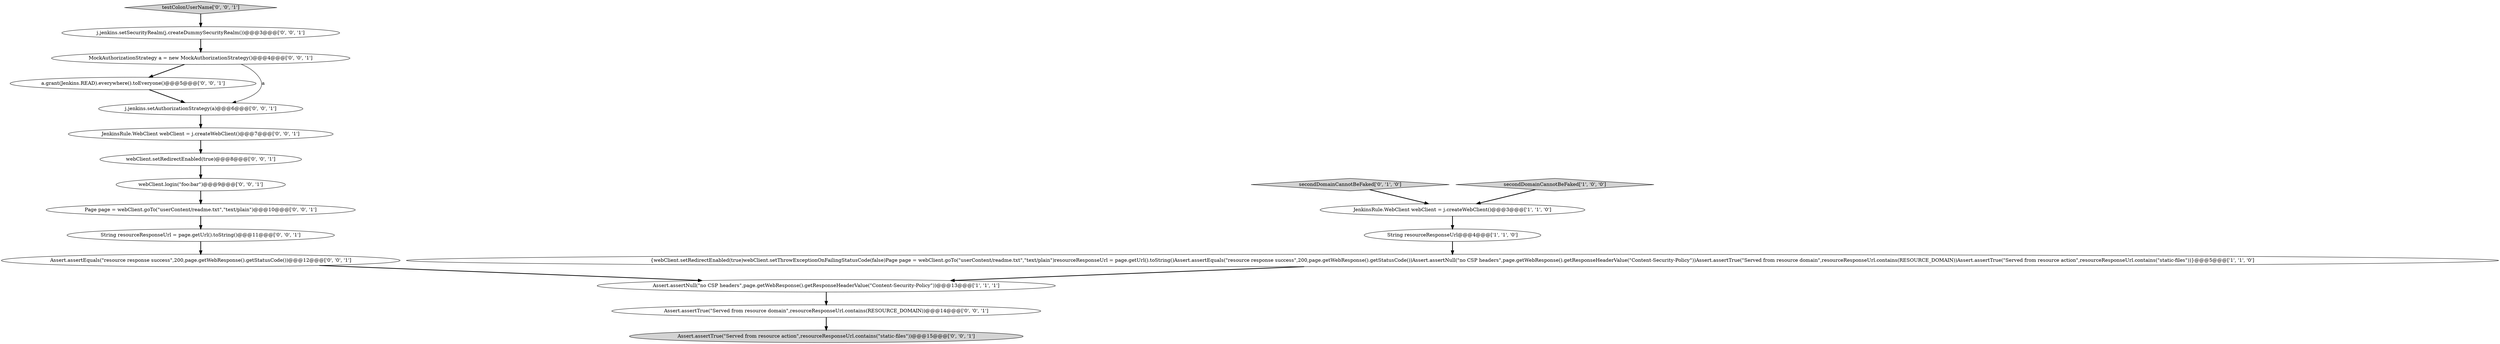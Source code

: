 digraph {
0 [style = filled, label = "String resourceResponseUrl@@@4@@@['1', '1', '0']", fillcolor = white, shape = ellipse image = "AAA0AAABBB1BBB"];
10 [style = filled, label = "MockAuthorizationStrategy a = new MockAuthorizationStrategy()@@@4@@@['0', '0', '1']", fillcolor = white, shape = ellipse image = "AAA0AAABBB3BBB"];
3 [style = filled, label = "Assert.assertNull(\"no CSP headers\",page.getWebResponse().getResponseHeaderValue(\"Content-Security-Policy\"))@@@13@@@['1', '1', '1']", fillcolor = white, shape = ellipse image = "AAA0AAABBB1BBB"];
12 [style = filled, label = "Assert.assertTrue(\"Served from resource action\",resourceResponseUrl.contains(\"static-files\"))@@@15@@@['0', '0', '1']", fillcolor = lightgray, shape = ellipse image = "AAA0AAABBB3BBB"];
13 [style = filled, label = "Page page = webClient.goTo(\"userContent/readme.txt\",\"text/plain\")@@@10@@@['0', '0', '1']", fillcolor = white, shape = ellipse image = "AAA0AAABBB3BBB"];
16 [style = filled, label = "webClient.login(\"foo:bar\")@@@9@@@['0', '0', '1']", fillcolor = white, shape = ellipse image = "AAA0AAABBB3BBB"];
11 [style = filled, label = "webClient.setRedirectEnabled(true)@@@8@@@['0', '0', '1']", fillcolor = white, shape = ellipse image = "AAA0AAABBB3BBB"];
5 [style = filled, label = "secondDomainCannotBeFaked['0', '1', '0']", fillcolor = lightgray, shape = diamond image = "AAA0AAABBB2BBB"];
2 [style = filled, label = "JenkinsRule.WebClient webClient = j.createWebClient()@@@3@@@['1', '1', '0']", fillcolor = white, shape = ellipse image = "AAA0AAABBB1BBB"];
8 [style = filled, label = "Assert.assertTrue(\"Served from resource domain\",resourceResponseUrl.contains(RESOURCE_DOMAIN))@@@14@@@['0', '0', '1']", fillcolor = white, shape = ellipse image = "AAA0AAABBB3BBB"];
1 [style = filled, label = "{webClient.setRedirectEnabled(true)webClient.setThrowExceptionOnFailingStatusCode(false)Page page = webClient.goTo(\"userContent/readme.txt\",\"text/plain\")resourceResponseUrl = page.getUrl().toString()Assert.assertEquals(\"resource response success\",200,page.getWebResponse().getStatusCode())Assert.assertNull(\"no CSP headers\",page.getWebResponse().getResponseHeaderValue(\"Content-Security-Policy\"))Assert.assertTrue(\"Served from resource domain\",resourceResponseUrl.contains(RESOURCE_DOMAIN))Assert.assertTrue(\"Served from resource action\",resourceResponseUrl.contains(\"static-files\"))}@@@5@@@['1', '1', '0']", fillcolor = white, shape = ellipse image = "AAA0AAABBB1BBB"];
4 [style = filled, label = "secondDomainCannotBeFaked['1', '0', '0']", fillcolor = lightgray, shape = diamond image = "AAA0AAABBB1BBB"];
6 [style = filled, label = "Assert.assertEquals(\"resource response success\",200,page.getWebResponse().getStatusCode())@@@12@@@['0', '0', '1']", fillcolor = white, shape = ellipse image = "AAA0AAABBB3BBB"];
18 [style = filled, label = "a.grant(Jenkins.READ).everywhere().toEveryone()@@@5@@@['0', '0', '1']", fillcolor = white, shape = ellipse image = "AAA0AAABBB3BBB"];
9 [style = filled, label = "String resourceResponseUrl = page.getUrl().toString()@@@11@@@['0', '0', '1']", fillcolor = white, shape = ellipse image = "AAA0AAABBB3BBB"];
7 [style = filled, label = "j.jenkins.setSecurityRealm(j.createDummySecurityRealm())@@@3@@@['0', '0', '1']", fillcolor = white, shape = ellipse image = "AAA0AAABBB3BBB"];
14 [style = filled, label = "j.jenkins.setAuthorizationStrategy(a)@@@6@@@['0', '0', '1']", fillcolor = white, shape = ellipse image = "AAA0AAABBB3BBB"];
17 [style = filled, label = "testColonUserName['0', '0', '1']", fillcolor = lightgray, shape = diamond image = "AAA0AAABBB3BBB"];
15 [style = filled, label = "JenkinsRule.WebClient webClient = j.createWebClient()@@@7@@@['0', '0', '1']", fillcolor = white, shape = ellipse image = "AAA0AAABBB3BBB"];
5->2 [style = bold, label=""];
2->0 [style = bold, label=""];
1->3 [style = bold, label=""];
13->9 [style = bold, label=""];
17->7 [style = bold, label=""];
18->14 [style = bold, label=""];
15->11 [style = bold, label=""];
11->16 [style = bold, label=""];
10->14 [style = solid, label="a"];
14->15 [style = bold, label=""];
8->12 [style = bold, label=""];
16->13 [style = bold, label=""];
6->3 [style = bold, label=""];
0->1 [style = bold, label=""];
7->10 [style = bold, label=""];
3->8 [style = bold, label=""];
4->2 [style = bold, label=""];
10->18 [style = bold, label=""];
9->6 [style = bold, label=""];
}
